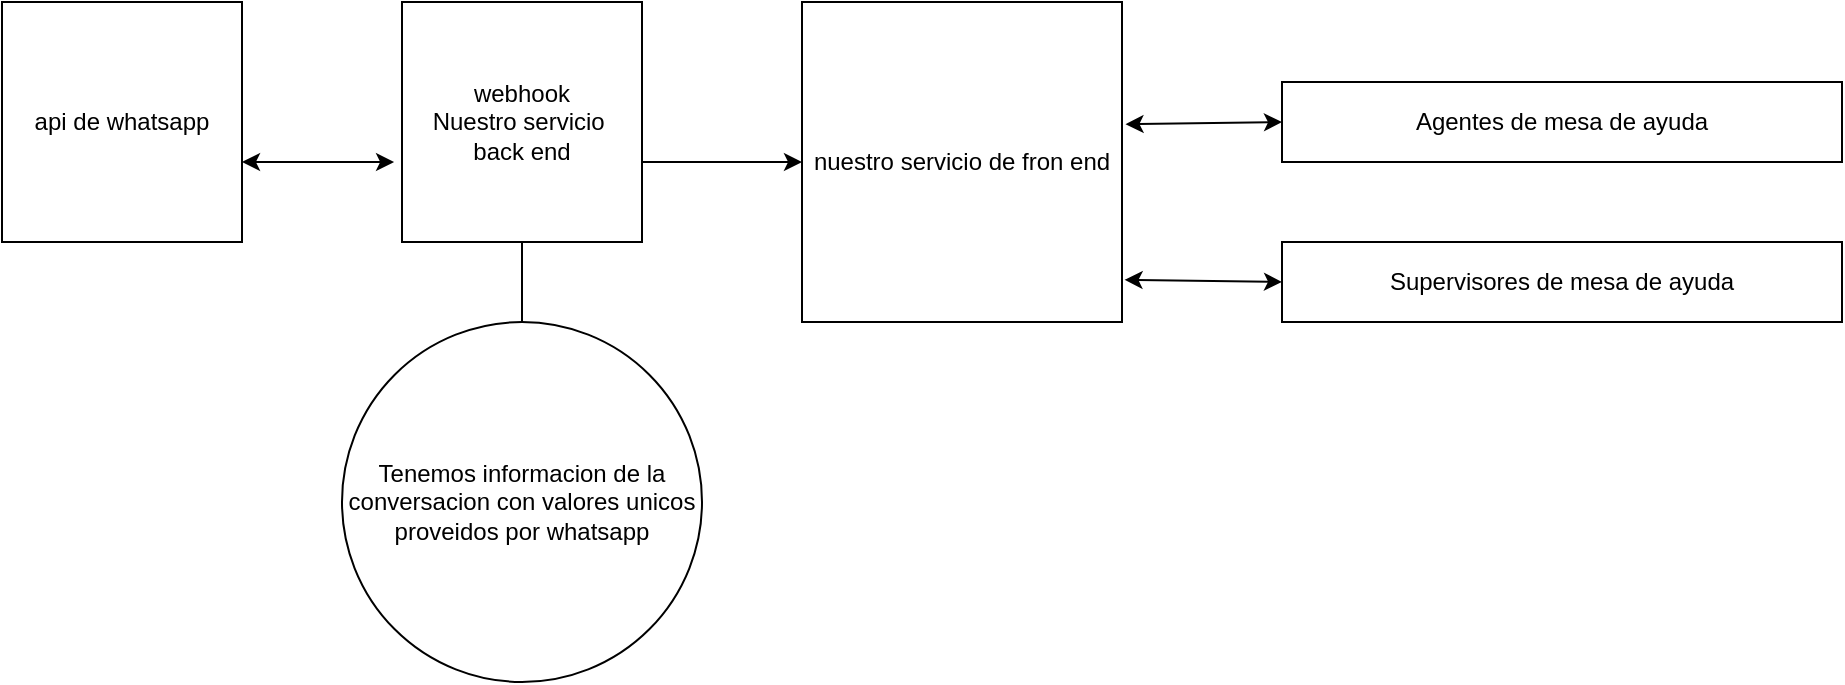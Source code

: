 <mxfile>
    <diagram id="svIJVA9Z3cQUktbEB5xC" name="Página-1">
        <mxGraphModel dx="1248" dy="982" grid="1" gridSize="10" guides="1" tooltips="1" connect="1" arrows="1" fold="1" page="1" pageScale="1" pageWidth="827" pageHeight="1169" math="0" shadow="0">
            <root>
                <mxCell id="0"/>
                <mxCell id="1" parent="0"/>
                <mxCell id="2" value="api de whatsapp" style="whiteSpace=wrap;html=1;aspect=fixed;" parent="1" vertex="1">
                    <mxGeometry x="40" y="120" width="120" height="120" as="geometry"/>
                </mxCell>
                <mxCell id="3" value="webhook&lt;br&gt;Nuestro servicio&amp;nbsp;&lt;br&gt;back end" style="whiteSpace=wrap;html=1;aspect=fixed;" parent="1" vertex="1">
                    <mxGeometry x="240" y="120" width="120" height="120" as="geometry"/>
                </mxCell>
                <mxCell id="4" value="" style="endArrow=classic;startArrow=classic;html=1;entryX=-0.033;entryY=0.667;entryDx=0;entryDy=0;entryPerimeter=0;" parent="1" target="3" edge="1">
                    <mxGeometry width="50" height="50" relative="1" as="geometry">
                        <mxPoint x="160" y="200" as="sourcePoint"/>
                        <mxPoint x="210" y="150" as="targetPoint"/>
                    </mxGeometry>
                </mxCell>
                <mxCell id="19" value="Tenemos informacion de la conversacion con valores unicos proveidos por whatsapp" style="ellipse;whiteSpace=wrap;html=1;aspect=fixed;" parent="1" vertex="1">
                    <mxGeometry x="210" y="280" width="180" height="180" as="geometry"/>
                </mxCell>
                <mxCell id="20" value="" style="endArrow=none;html=1;" parent="1" source="19" edge="1">
                    <mxGeometry width="50" height="50" relative="1" as="geometry">
                        <mxPoint x="250" y="290" as="sourcePoint"/>
                        <mxPoint x="300" y="240" as="targetPoint"/>
                    </mxGeometry>
                </mxCell>
                <mxCell id="21" value="" style="endArrow=classic;html=1;" parent="1" edge="1">
                    <mxGeometry width="50" height="50" relative="1" as="geometry">
                        <mxPoint x="360" y="200" as="sourcePoint"/>
                        <mxPoint x="440" y="200" as="targetPoint"/>
                    </mxGeometry>
                </mxCell>
                <mxCell id="22" value="Agentes de mesa de ayuda" style="rounded=0;whiteSpace=wrap;html=1;" parent="1" vertex="1">
                    <mxGeometry x="680" y="160" width="280" height="40" as="geometry"/>
                </mxCell>
                <mxCell id="23" value="Supervisores de mesa de ayuda" style="rounded=0;whiteSpace=wrap;html=1;" parent="1" vertex="1">
                    <mxGeometry x="680" y="240" width="280" height="40" as="geometry"/>
                </mxCell>
                <mxCell id="26" value="nuestro servicio de fron end" style="whiteSpace=wrap;html=1;aspect=fixed;" parent="1" vertex="1">
                    <mxGeometry x="440" y="120" width="160" height="160" as="geometry"/>
                </mxCell>
                <mxCell id="27" value="" style="endArrow=classic;startArrow=classic;html=1;entryX=1.011;entryY=0.382;entryDx=0;entryDy=0;exitX=0;exitY=0.5;exitDx=0;exitDy=0;entryPerimeter=0;" parent="1" source="22" target="26" edge="1">
                    <mxGeometry width="50" height="50" relative="1" as="geometry">
                        <mxPoint x="680" y="280" as="sourcePoint"/>
                        <mxPoint x="730" y="230" as="targetPoint"/>
                    </mxGeometry>
                </mxCell>
                <mxCell id="30" value="" style="endArrow=classic;startArrow=classic;html=1;exitX=1.008;exitY=0.868;exitDx=0;exitDy=0;exitPerimeter=0;" parent="1" source="26" edge="1">
                    <mxGeometry width="50" height="50" relative="1" as="geometry">
                        <mxPoint x="630" y="310" as="sourcePoint"/>
                        <mxPoint x="680" y="260" as="targetPoint"/>
                    </mxGeometry>
                </mxCell>
            </root>
        </mxGraphModel>
    </diagram>
</mxfile>